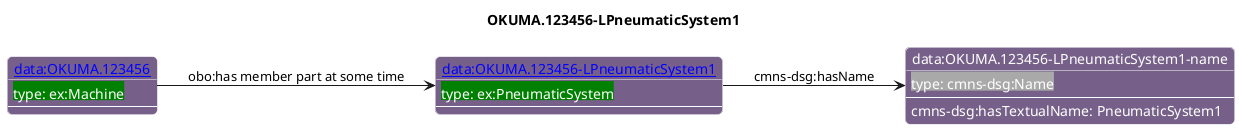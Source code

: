 @startuml
skinparam linetype polyline
left to right direction
title OKUMA.123456-LPneumaticSystem1

skinparam roundCorner 10

skinparam object {
  BackgroundColor 76608A
  fontColor White
  BorderColor White 
  FontName Helvetica   
}

skinparam class{
   BackgroundColor White
   fontColor black
   FontStyle bold
   FontName Helvetica
}

object "[[./OKUMA.123456-LPneumaticSystem1.html data:OKUMA.123456-LPneumaticSystem1]]" as o1 #76608A {
 <back:#Green>type: ex:PneumaticSystem</back> 
---
 }
object "data:OKUMA.123456-LPneumaticSystem1-name" as o2 #76608A {
 <back:#DarkGrey>type: cmns-dsg:Name</back> 
---
 }
object "[[./OKUMA.123456.html data:OKUMA.123456]]" as o3 #76608A {
 <back:#Green>type: ex:Machine</back> 
---
 }
o1 --> o2 : cmns-dsg:hasName
o2 : cmns-dsg:hasTextualName: PneumaticSystem1
o3 --> o1 : obo:has member part at some time
@enduml
